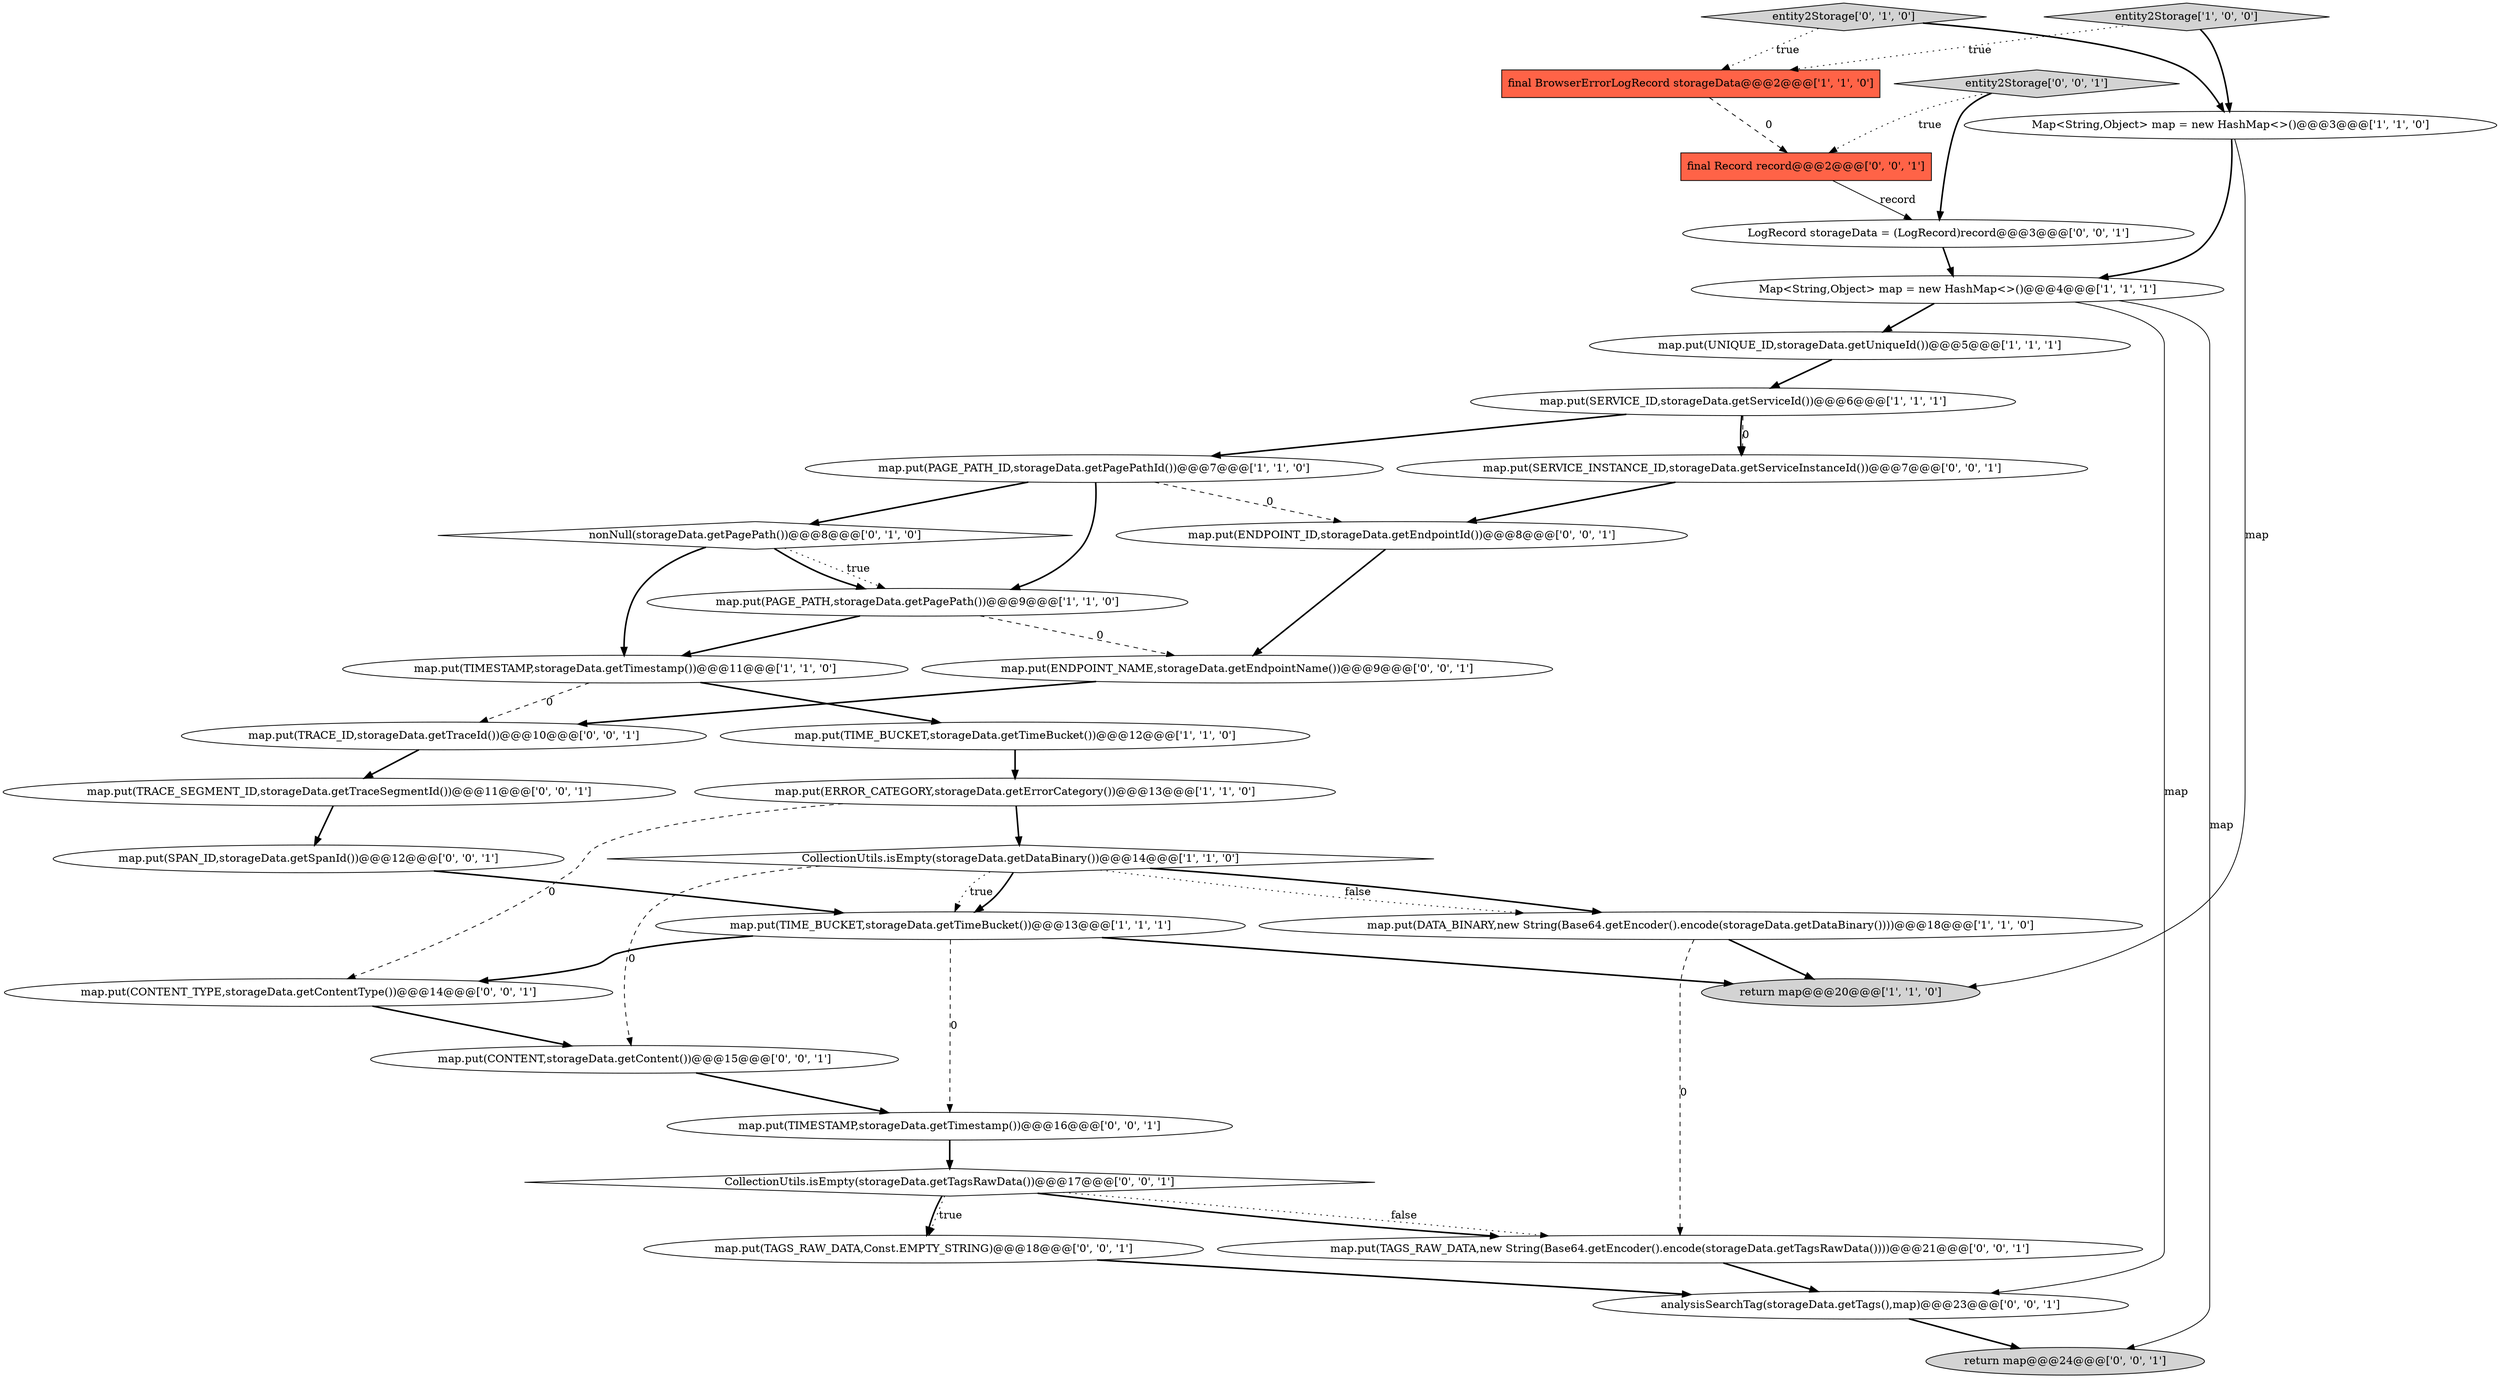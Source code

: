 digraph {
12 [style = filled, label = "map.put(TIME_BUCKET,storageData.getTimeBucket())@@@12@@@['1', '1', '0']", fillcolor = white, shape = ellipse image = "AAA0AAABBB1BBB"];
27 [style = filled, label = "map.put(TAGS_RAW_DATA,new String(Base64.getEncoder().encode(storageData.getTagsRawData())))@@@21@@@['0', '0', '1']", fillcolor = white, shape = ellipse image = "AAA0AAABBB3BBB"];
18 [style = filled, label = "map.put(TAGS_RAW_DATA,Const.EMPTY_STRING)@@@18@@@['0', '0', '1']", fillcolor = white, shape = ellipse image = "AAA0AAABBB3BBB"];
3 [style = filled, label = "map.put(TIMESTAMP,storageData.getTimestamp())@@@11@@@['1', '1', '0']", fillcolor = white, shape = ellipse image = "AAA0AAABBB1BBB"];
32 [style = filled, label = "map.put(CONTENT,storageData.getContent())@@@15@@@['0', '0', '1']", fillcolor = white, shape = ellipse image = "AAA0AAABBB3BBB"];
10 [style = filled, label = "Map<String,Object> map = new HashMap<>()@@@3@@@['1', '1', '0']", fillcolor = white, shape = ellipse image = "AAA0AAABBB1BBB"];
23 [style = filled, label = "map.put(CONTENT_TYPE,storageData.getContentType())@@@14@@@['0', '0', '1']", fillcolor = white, shape = ellipse image = "AAA0AAABBB3BBB"];
19 [style = filled, label = "map.put(ENDPOINT_NAME,storageData.getEndpointName())@@@9@@@['0', '0', '1']", fillcolor = white, shape = ellipse image = "AAA0AAABBB3BBB"];
30 [style = filled, label = "map.put(TRACE_SEGMENT_ID,storageData.getTraceSegmentId())@@@11@@@['0', '0', '1']", fillcolor = white, shape = ellipse image = "AAA0AAABBB3BBB"];
31 [style = filled, label = "analysisSearchTag(storageData.getTags(),map)@@@23@@@['0', '0', '1']", fillcolor = white, shape = ellipse image = "AAA0AAABBB3BBB"];
16 [style = filled, label = "entity2Storage['0', '1', '0']", fillcolor = lightgray, shape = diamond image = "AAA0AAABBB2BBB"];
28 [style = filled, label = "return map@@@24@@@['0', '0', '1']", fillcolor = lightgray, shape = ellipse image = "AAA0AAABBB3BBB"];
20 [style = filled, label = "entity2Storage['0', '0', '1']", fillcolor = lightgray, shape = diamond image = "AAA0AAABBB3BBB"];
33 [style = filled, label = "CollectionUtils.isEmpty(storageData.getTagsRawData())@@@17@@@['0', '0', '1']", fillcolor = white, shape = diamond image = "AAA0AAABBB3BBB"];
14 [style = filled, label = "entity2Storage['1', '0', '0']", fillcolor = lightgray, shape = diamond image = "AAA0AAABBB1BBB"];
17 [style = filled, label = "map.put(ENDPOINT_ID,storageData.getEndpointId())@@@8@@@['0', '0', '1']", fillcolor = white, shape = ellipse image = "AAA0AAABBB3BBB"];
8 [style = filled, label = "map.put(PAGE_PATH,storageData.getPagePath())@@@9@@@['1', '1', '0']", fillcolor = white, shape = ellipse image = "AAA0AAABBB1BBB"];
2 [style = filled, label = "final BrowserErrorLogRecord storageData@@@2@@@['1', '1', '0']", fillcolor = tomato, shape = box image = "AAA0AAABBB1BBB"];
0 [style = filled, label = "map.put(DATA_BINARY,new String(Base64.getEncoder().encode(storageData.getDataBinary())))@@@18@@@['1', '1', '0']", fillcolor = white, shape = ellipse image = "AAA0AAABBB1BBB"];
26 [style = filled, label = "map.put(SERVICE_INSTANCE_ID,storageData.getServiceInstanceId())@@@7@@@['0', '0', '1']", fillcolor = white, shape = ellipse image = "AAA0AAABBB3BBB"];
1 [style = filled, label = "map.put(SERVICE_ID,storageData.getServiceId())@@@6@@@['1', '1', '1']", fillcolor = white, shape = ellipse image = "AAA0AAABBB1BBB"];
24 [style = filled, label = "final Record record@@@2@@@['0', '0', '1']", fillcolor = tomato, shape = box image = "AAA0AAABBB3BBB"];
9 [style = filled, label = "CollectionUtils.isEmpty(storageData.getDataBinary())@@@14@@@['1', '1', '0']", fillcolor = white, shape = diamond image = "AAA0AAABBB1BBB"];
15 [style = filled, label = "nonNull(storageData.getPagePath())@@@8@@@['0', '1', '0']", fillcolor = white, shape = diamond image = "AAA1AAABBB2BBB"];
25 [style = filled, label = "map.put(SPAN_ID,storageData.getSpanId())@@@12@@@['0', '0', '1']", fillcolor = white, shape = ellipse image = "AAA0AAABBB3BBB"];
4 [style = filled, label = "return map@@@20@@@['1', '1', '0']", fillcolor = lightgray, shape = ellipse image = "AAA0AAABBB1BBB"];
6 [style = filled, label = "map.put(PAGE_PATH_ID,storageData.getPagePathId())@@@7@@@['1', '1', '0']", fillcolor = white, shape = ellipse image = "AAA0AAABBB1BBB"];
11 [style = filled, label = "map.put(ERROR_CATEGORY,storageData.getErrorCategory())@@@13@@@['1', '1', '0']", fillcolor = white, shape = ellipse image = "AAA0AAABBB1BBB"];
7 [style = filled, label = "Map<String,Object> map = new HashMap<>()@@@4@@@['1', '1', '1']", fillcolor = white, shape = ellipse image = "AAA0AAABBB1BBB"];
21 [style = filled, label = "map.put(TIMESTAMP,storageData.getTimestamp())@@@16@@@['0', '0', '1']", fillcolor = white, shape = ellipse image = "AAA0AAABBB3BBB"];
22 [style = filled, label = "map.put(TRACE_ID,storageData.getTraceId())@@@10@@@['0', '0', '1']", fillcolor = white, shape = ellipse image = "AAA0AAABBB3BBB"];
5 [style = filled, label = "map.put(UNIQUE_ID,storageData.getUniqueId())@@@5@@@['1', '1', '1']", fillcolor = white, shape = ellipse image = "AAA0AAABBB1BBB"];
29 [style = filled, label = "LogRecord storageData = (LogRecord)record@@@3@@@['0', '0', '1']", fillcolor = white, shape = ellipse image = "AAA0AAABBB3BBB"];
13 [style = filled, label = "map.put(TIME_BUCKET,storageData.getTimeBucket())@@@13@@@['1', '1', '1']", fillcolor = white, shape = ellipse image = "AAA0AAABBB1BBB"];
33->27 [style = bold, label=""];
9->0 [style = dotted, label="false"];
22->30 [style = bold, label=""];
23->32 [style = bold, label=""];
26->17 [style = bold, label=""];
7->31 [style = solid, label="map"];
0->4 [style = bold, label=""];
13->4 [style = bold, label=""];
16->2 [style = dotted, label="true"];
3->22 [style = dashed, label="0"];
13->21 [style = dashed, label="0"];
21->33 [style = bold, label=""];
6->15 [style = bold, label=""];
10->4 [style = solid, label="map"];
0->27 [style = dashed, label="0"];
13->23 [style = bold, label=""];
5->1 [style = bold, label=""];
17->19 [style = bold, label=""];
9->13 [style = dotted, label="true"];
9->13 [style = bold, label=""];
11->9 [style = bold, label=""];
19->22 [style = bold, label=""];
6->17 [style = dashed, label="0"];
9->0 [style = bold, label=""];
20->24 [style = dotted, label="true"];
30->25 [style = bold, label=""];
1->6 [style = bold, label=""];
6->8 [style = bold, label=""];
33->18 [style = bold, label=""];
16->10 [style = bold, label=""];
11->23 [style = dashed, label="0"];
8->3 [style = bold, label=""];
32->21 [style = bold, label=""];
33->27 [style = dotted, label="false"];
15->8 [style = dotted, label="true"];
10->7 [style = bold, label=""];
8->19 [style = dashed, label="0"];
33->18 [style = dotted, label="true"];
2->24 [style = dashed, label="0"];
9->32 [style = dashed, label="0"];
3->12 [style = bold, label=""];
24->29 [style = solid, label="record"];
25->13 [style = bold, label=""];
29->7 [style = bold, label=""];
15->3 [style = bold, label=""];
20->29 [style = bold, label=""];
14->2 [style = dotted, label="true"];
7->5 [style = bold, label=""];
18->31 [style = bold, label=""];
1->26 [style = bold, label=""];
12->11 [style = bold, label=""];
14->10 [style = bold, label=""];
31->28 [style = bold, label=""];
15->8 [style = bold, label=""];
27->31 [style = bold, label=""];
7->28 [style = solid, label="map"];
1->26 [style = dashed, label="0"];
}
